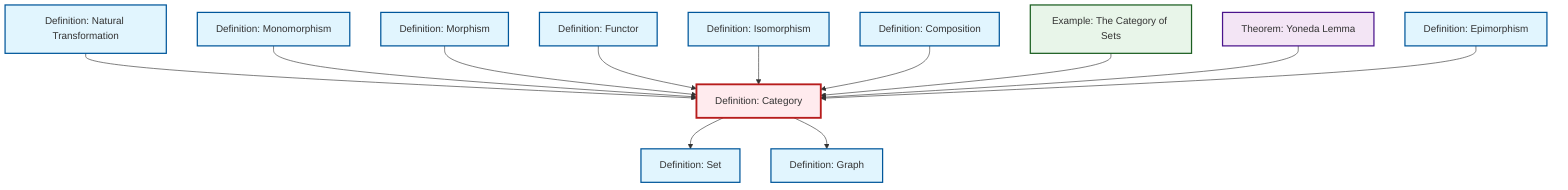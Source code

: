 graph TD
    classDef definition fill:#e1f5fe,stroke:#01579b,stroke-width:2px
    classDef theorem fill:#f3e5f5,stroke:#4a148c,stroke-width:2px
    classDef axiom fill:#fff3e0,stroke:#e65100,stroke-width:2px
    classDef example fill:#e8f5e9,stroke:#1b5e20,stroke-width:2px
    classDef current fill:#ffebee,stroke:#b71c1c,stroke-width:3px
    ex-set-category["Example: The Category of Sets"]:::example
    def-natural-transformation["Definition: Natural Transformation"]:::definition
    def-isomorphism["Definition: Isomorphism"]:::definition
    def-composition["Definition: Composition"]:::definition
    def-category["Definition: Category"]:::definition
    def-set["Definition: Set"]:::definition
    def-morphism["Definition: Morphism"]:::definition
    def-graph["Definition: Graph"]:::definition
    def-epimorphism["Definition: Epimorphism"]:::definition
    thm-yoneda["Theorem: Yoneda Lemma"]:::theorem
    def-monomorphism["Definition: Monomorphism"]:::definition
    def-functor["Definition: Functor"]:::definition
    def-category --> def-set
    def-natural-transformation --> def-category
    def-category --> def-graph
    def-monomorphism --> def-category
    def-morphism --> def-category
    def-functor --> def-category
    def-isomorphism --> def-category
    def-composition --> def-category
    ex-set-category --> def-category
    thm-yoneda --> def-category
    def-epimorphism --> def-category
    class def-category current